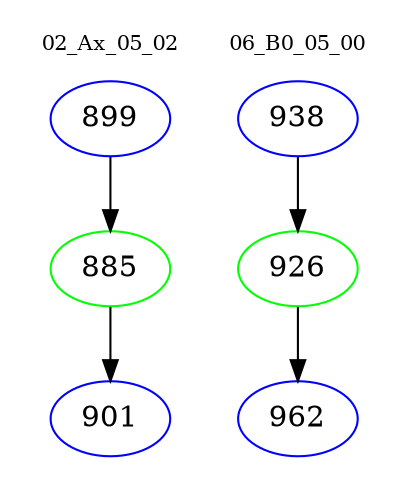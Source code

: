 digraph{
subgraph cluster_0 {
color = white
label = "02_Ax_05_02";
fontsize=10;
T0_899 [label="899", color="blue"]
T0_899 -> T0_885 [color="black"]
T0_885 [label="885", color="green"]
T0_885 -> T0_901 [color="black"]
T0_901 [label="901", color="blue"]
}
subgraph cluster_1 {
color = white
label = "06_B0_05_00";
fontsize=10;
T1_938 [label="938", color="blue"]
T1_938 -> T1_926 [color="black"]
T1_926 [label="926", color="green"]
T1_926 -> T1_962 [color="black"]
T1_962 [label="962", color="blue"]
}
}
